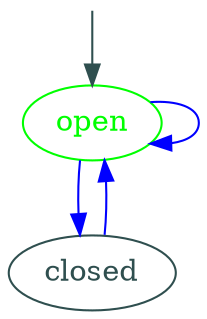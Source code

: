 digraph AccountLebeledWithSelfTransitions {

  start [label="", fixedsize="false", width=0, height=0, shape=none];
  start -> open [color=darkslategrey];

  open [color=green, fontcolor=green];

  open -> open [color=blue];
  open -> closed [color=blue];

  closed [color=darkslategrey, fontcolor=darkslategrey];

  closed -> open [color=blue];
}
